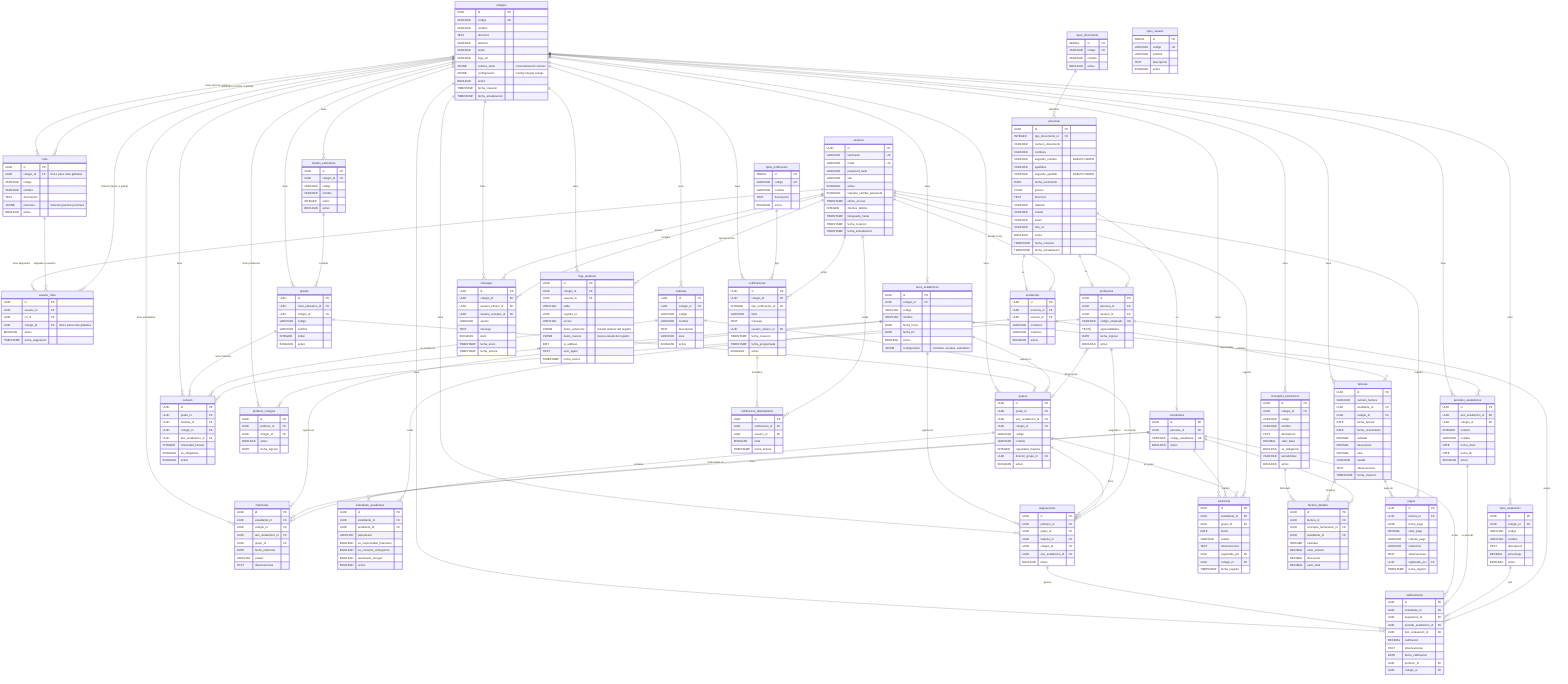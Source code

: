 erDiagram
    %% ===============================================
    %% SISTEMA DE GESTIÓN ACADÉMICA MULTI-COLEGIO
    %% Diagrama con todas las modificaciones aplicadas
    %% ===============================================

    %% Configuración Global
    colegios {
        UUID id PK
        VARCHAR codigo UK
        VARCHAR nombre
        TEXT direccion
        VARCHAR telefono
        VARCHAR email
        VARCHAR logo_url
        JSONB colores_tema "Personalización colores"
        JSONB configuracion "Config integral colegio"
        BOOLEAN activo
        TIMESTAMP fecha_creacion
        TIMESTAMP fecha_actualizacion
    }

    tipos_documento {
        SERIAL id PK
        VARCHAR codigo UK
        VARCHAR nombre
        BOOLEAN activo
    }

    tipos_usuario {
        SERIAL id PK
        VARCHAR codigo UK
        VARCHAR nombre
        TEXT descripcion
        BOOLEAN activo
    }

    %% Gestión de Usuarios e Identidades
    usuarios {
        UUID id PK
        VARCHAR username UK
        VARCHAR email UK
        VARCHAR password_hash
        VARCHAR salt
        BOOLEAN activo
        BOOLEAN requiere_cambio_password
        TIMESTAMP ultimo_acceso
        INTEGER intentos_fallidos
        TIMESTAMP bloqueado_hasta
        TIMESTAMP fecha_creacion
        TIMESTAMP fecha_actualizacion
    }

    roles {
        UUID id PK
        UUID colegio_id FK "NULL para roles globales"
        VARCHAR codigo
        VARCHAR nombre
        TEXT descripcion
        JSONB permisos "Sistema granular permisos"
        BOOLEAN activo
    }

    usuario_roles {
        UUID id PK
        UUID usuario_id FK
        UUID rol_id FK
        UUID colegio_id FK "NULL para roles globales"
        BOOLEAN activo
        TIMESTAMP fecha_asignacion
    }

    %% Estructura Académica
    anos_academicos {
        UUID id PK
        UUID colegio_id FK
        VARCHAR codigo
        VARCHAR nombre
        DATE fecha_inicio
        DATE fecha_fin
        BOOLEAN activo
        JSONB configuracion "Períodos, escalas, calendario"
    }

    niveles_educativos {
        UUID id PK
        UUID colegio_id FK
        VARCHAR codigo
        VARCHAR nombre
        INTEGER orden
        BOOLEAN activo
    }

    grados {
        UUID id PK
        UUID nivel_educativo_id FK
        UUID colegio_id FK
        VARCHAR codigo
        VARCHAR nombre
        INTEGER orden
        BOOLEAN activo
    }

    grupos {
        UUID id PK
        UUID grado_id FK
        UUID ano_academico_id FK
        UUID colegio_id FK
        VARCHAR codigo
        VARCHAR nombre
        INTEGER capacidad_maxima
        UUID director_grupo_id FK
        BOOLEAN activo
    }

    materias {
        UUID id PK
        UUID colegio_id FK
        VARCHAR codigo
        VARCHAR nombre
        TEXT descripcion
        VARCHAR area
        BOOLEAN activo
    }

    pensum {
        UUID id PK
        UUID grado_id FK
        UUID materia_id FK
        UUID colegio_id FK
        UUID ano_academico_id FK
        INTEGER intensidad_horaria
        BOOLEAN es_obligatoria
        BOOLEAN activo
    }

    %% Gestión de Personas
    personas {
        UUID id PK
        INTEGER tipo_documento_id FK
        VARCHAR numero_documento
        VARCHAR nombres
        VARCHAR segundo_nombre "NUEVO CAMPO"
        VARCHAR apellidos
        VARCHAR segundo_apellido "NUEVO CAMPO"
        DATE fecha_nacimiento
        CHAR genero
        TEXT direccion
        VARCHAR telefono
        VARCHAR celular
        VARCHAR email
        VARCHAR foto_url
        BOOLEAN activo
        TIMESTAMP fecha_creacion
        TIMESTAMP fecha_actualizacion
    }

    profesores {
        UUID id PK
        UUID persona_id FK
        UUID usuario_id FK
        VARCHAR codigo_empleado UK
        TEXT[] especialidades
        DATE fecha_ingreso
        BOOLEAN activo
    }

    profesor_colegios {
        UUID id PK
        UUID profesor_id FK
        UUID colegio_id FK
        BOOLEAN activo
        DATE fecha_ingreso
    }

    estudiantes {
        UUID id PK
        UUID persona_id FK
        VARCHAR codigo_estudiante UK
        BOOLEAN activo
    }

    matriculas {
        UUID id PK
        UUID estudiante_id FK
        UUID colegio_id FK
        UUID ano_academico_id FK
        UUID grupo_id FK
        DATE fecha_matricula
        VARCHAR estado
        TEXT observaciones
    }

    acudientes {
        UUID id PK
        UUID persona_id FK
        UUID usuario_id FK
        VARCHAR profesion
        VARCHAR empresa
        BOOLEAN activo
    }

    estudiante_acudientes {
        UUID id PK
        UUID estudiante_id FK
        UUID acudiente_id FK
        VARCHAR parentesco
        BOOLEAN es_responsable_financiero
        BOOLEAN es_contacto_emergencia
        BOOLEAN autorizado_recoger
        BOOLEAN activo
    }

    %% Gestión Académica y Evaluaciones
    periodos_academicos {
        UUID id PK
        UUID ano_academico_id FK
        UUID colegio_id FK
        INTEGER numero
        VARCHAR nombre
        DATE fecha_inicio
        DATE fecha_fin
        BOOLEAN activo
    }

    asignaciones {
        UUID id PK
        UUID profesor_id FK
        UUID grupo_id FK
        UUID materia_id FK
        UUID colegio_id FK
        UUID ano_academico_id FK
        BOOLEAN activo
    }

    tipos_evaluacion {
        UUID id PK
        UUID colegio_id FK
        VARCHAR codigo
        VARCHAR nombre
        TEXT descripcion
        DECIMAL porcentaje
        BOOLEAN activo
    }

    calificaciones {
        UUID id PK
        UUID estudiante_id FK
        UUID asignacion_id FK
        UUID periodo_academico_id FK
        UUID tipo_evaluacion_id FK
        DECIMAL calificacion
        TEXT observaciones
        DATE fecha_calificacion
        UUID profesor_id FK
        UUID colegio_id FK
    }

    asistencia {
        UUID id PK
        UUID estudiante_id FK
        UUID grupo_id FK
        DATE fecha
        VARCHAR estado
        TEXT observaciones
        UUID registrado_por FK
        UUID colegio_id FK
        TIMESTAMP fecha_registro
    }

    %% Gestión Financiera
    conceptos_facturacion {
        UUID id PK
        UUID colegio_id FK
        VARCHAR codigo
        VARCHAR nombre
        TEXT descripcion
        DECIMAL valor_base
        BOOLEAN es_obligatorio
        VARCHAR periodicidad
        BOOLEAN activo
    }

    facturas {
        UUID id PK
        VARCHAR numero_factura
        UUID acudiente_id FK
        UUID colegio_id FK
        DATE fecha_factura
        DATE fecha_vencimiento
        DECIMAL subtotal
        DECIMAL descuentos
        DECIMAL total
        VARCHAR estado
        TEXT observaciones
        TIMESTAMP fecha_creacion
    }

    factura_detalles {
        UUID id PK
        UUID factura_id FK
        UUID concepto_facturacion_id FK
        UUID estudiante_id FK
        INTEGER cantidad
        DECIMAL valor_unitario
        DECIMAL descuento
        DECIMAL valor_total
    }

    pagos {
        UUID id PK
        UUID factura_id FK
        DATE fecha_pago
        DECIMAL valor_pago
        VARCHAR metodo_pago
        VARCHAR referencia
        TEXT observaciones
        UUID registrado_por FK
        TIMESTAMP fecha_registro
    }

    %% Comunicación y Notificaciones
    tipos_notificacion {
        SERIAL id PK
        VARCHAR codigo UK
        VARCHAR nombre
        TEXT descripcion
        BOOLEAN activo
    }

    notificaciones {
        UUID id PK
        UUID colegio_id FK
        INTEGER tipo_notificacion_id FK
        VARCHAR titulo
        TEXT mensaje
        UUID usuario_emisor_id FK
        TIMESTAMP fecha_creacion
        TIMESTAMP fecha_programada
        BOOLEAN activo
    }

    notificacion_destinatarios {
        UUID id PK
        UUID notificacion_id FK
        UUID usuario_id FK
        BOOLEAN leida
        TIMESTAMP fecha_lectura
    }

    mensajes {
        UUID id PK
        UUID colegio_id FK
        UUID usuario_emisor_id FK
        UUID usuario_receptor_id FK
        VARCHAR asunto
        TEXT mensaje
        BOOLEAN leido
        TIMESTAMP fecha_envio
        TIMESTAMP fecha_lectura
    }

    %% Auditoría y Logs
    logs_auditoria {
        UUID id PK
        UUID colegio_id FK
        UUID usuario_id FK
        VARCHAR tabla
        UUID registro_id
        VARCHAR accion
        JSONB datos_anteriores "Estado anterior del registro"
        JSONB datos_nuevos "Nuevo estado del registro"
        INET ip_address
        TEXT user_agent
        TIMESTAMP fecha_accion
    }

    %% ===============================================
    %% RELACIONES
    %% ===============================================

    %% Configuración Global
    colegios ||--o{ roles : "tiene roles específicos"
    colegios ||--o{ anos_academicos : "tiene"
    colegios ||--o{ niveles_educativos : "tiene"
    colegios ||--o{ grados : "tiene"
    colegios ||--o{ grupos : "tiene"
    colegios ||--o{ materias : "tiene"
    colegios ||--o{ pensum : "tiene"
    colegios ||--o{ profesor_colegios : "tiene profesores"
    colegios ||--o{ matriculas : "tiene estudiantes"
    colegios ||--o{ periodos_academicos : "tiene"
    colegios ||--o{ asignaciones : "tiene"
    colegios ||--o{ tipos_evaluacion : "tiene"
    colegios ||--o{ calificaciones : "tiene"
    colegios ||--o{ asistencia : "tiene"
    colegios ||--o{ conceptos_facturacion : "tiene"
    colegios ||--o{ facturas : "tiene"
    colegios ||--o{ notificaciones : "tiene"
    colegios ||--o{ mensajes : "tiene"
    colegios ||--o{ logs_auditoria : "tiene"

    %% Usuarios y Roles - MODIFICADO PARA ROLES GLOBALES
    usuarios ||--o{ usuario_roles : "tiene asignados"
    roles ||--o{ usuario_roles : "asignado a usuarios"
    roles }o--o| colegios : "pertenece a (NULL si global)"
    usuario_roles }o--o| colegios : "contexto (NULL si global)"

    %% Personas
    tipos_documento ||--o{ personas : "identifica"
    personas ||--o| profesores : "es"
    personas ||--o| estudiantes : "es"
    personas ||--o| acudientes : "es"
    usuarios ||--o| profesores : "accede como"
    usuarios ||--o| acudientes : "accede como"

    %% Estructura Académica
    niveles_educativos ||--o{ grados : "contiene"
    grados ||--o{ grupos : "contiene"
    grados ||--o{ pensum : "tiene materias"
    materias ||--o{ pensum : "se enseña en"
    anos_academicos ||--o{ grupos : "vigente en"
    anos_academicos ||--o{ pensum : "vigente en"
    anos_academicos ||--o{ periodos_academicos : "contiene"
    anos_academicos ||--o{ matriculas : "vigente en"
    anos_academicos ||--o{ asignaciones : "vigente en"

    %% Profesores y Estudiantes
    profesores ||--o{ profesor_colegios : "trabaja en"
    profesores }o--o| grupos : "dirige grupo"
    estudiantes ||--o{ matriculas : "matriculado en"
    grupos ||--o{ matriculas : "contiene"
    estudiantes ||--o{ estudiante_acudientes : "tiene"
    acudientes ||--o{ estudiante_acudientes : "cuida"

    %% Evaluaciones y Calificaciones
    profesores ||--o{ asignaciones : "asignado a"
    grupos ||--o{ asignaciones : "tiene"
    materias ||--o{ asignaciones : "se enseña"
    asignaciones ||--o{ calificaciones : "genera"
    estudiantes ||--o{ calificaciones : "recibe"
    periodos_academicos ||--o{ calificaciones : "en período"
    tipos_evaluacion ||--o{ calificaciones : "tipo"
    profesores ||--o{ calificaciones : "asigna"

    %% Asistencia
    estudiantes ||--o{ asistencia : "registro"
    grupos ||--o{ asistencia : "en grupo"
    usuarios ||--o{ asistencia : "registra"

    %% Financiero
    conceptos_facturacion ||--o{ factura_detalles : "facturado"
    acudientes ||--o{ facturas : "responsable"
    facturas ||--o{ factura_detalles : "contiene"
    facturas ||--o{ pagos : "pago de"
    estudiantes ||--o{ factura_detalles : "detalle por"
    usuarios ||--o{ pagos : "registra"

    %% Comunicaciones
    tipos_notificacion ||--o{ notificaciones : "tipo"
    usuarios ||--o{ notificaciones : "emite"
    notificaciones ||--o{ notificacion_destinatarios : "enviada a"
    usuarios ||--o{ notificacion_destinatarios : "recibe"
    usuarios ||--o{ mensajes : "emisor"
    usuarios ||--o{ mensajes : "receptor"

    %% Auditoría
    usuarios ||--o{ logs_auditoria : "ejecuta acción"
